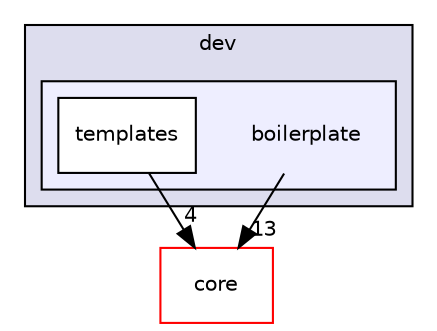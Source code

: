 digraph "tools/dev/boilerplate" {
  compound=true
  node [ fontsize="10", fontname="Helvetica"];
  edge [ labelfontsize="10", labelfontname="Helvetica"];
  subgraph clusterdir_0eba628342998bc1b80724260a07711b {
    graph [ bgcolor="#ddddee", pencolor="black", label="dev" fontname="Helvetica", fontsize="10", URL="dir_0eba628342998bc1b80724260a07711b.html"]
  subgraph clusterdir_1847c9c35288ecd6857dd1a91bc191c0 {
    graph [ bgcolor="#eeeeff", pencolor="black", label="" URL="dir_1847c9c35288ecd6857dd1a91bc191c0.html"];
    dir_1847c9c35288ecd6857dd1a91bc191c0 [shape=plaintext label="boilerplate"];
  dir_aa23b1461674ed8cfa1c32c8a9dc3552 [shape=box label="templates" fillcolor="white" style="filled" URL="dir_aa23b1461674ed8cfa1c32c8a9dc3552.html"];
  }
  }
  dir_4270bfced15e0e73154b13468c7c9ad9 [shape=box label="core" fillcolor="white" style="filled" color="red" URL="dir_4270bfced15e0e73154b13468c7c9ad9.html"];
  dir_1847c9c35288ecd6857dd1a91bc191c0->dir_4270bfced15e0e73154b13468c7c9ad9 [headlabel="13", labeldistance=1.5 headhref="dir_000018_000001.html"];
  dir_aa23b1461674ed8cfa1c32c8a9dc3552->dir_4270bfced15e0e73154b13468c7c9ad9 [headlabel="4", labeldistance=1.5 headhref="dir_000064_000001.html"];
}
